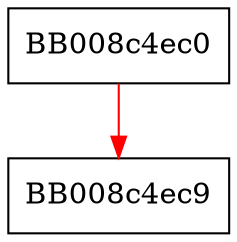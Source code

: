 digraph __memset_chk_avx512_no_vzeroupper {
  node [shape="box"];
  graph [splines=ortho];
  BB008c4ec0 -> BB008c4ec9 [color="red"];
}